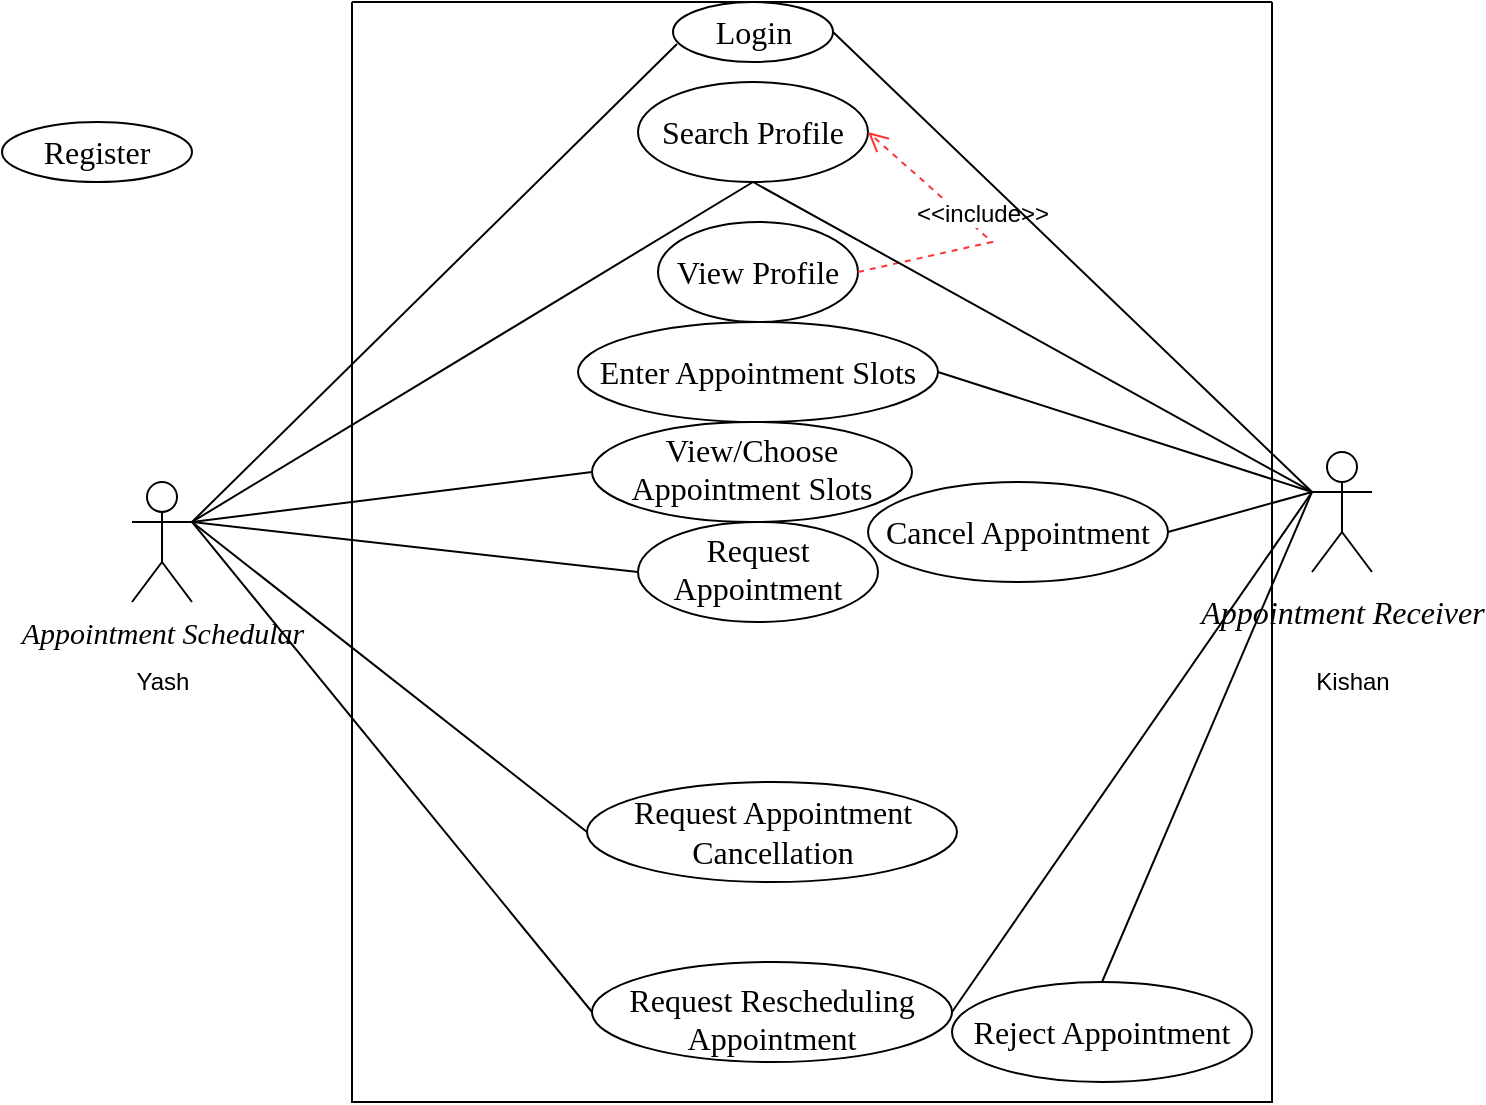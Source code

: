 <mxfile version="20.4.0" type="github">
  <diagram id="lvOmDgzRvjtnipGTjZTB" name="Page-1">
    <mxGraphModel dx="1038" dy="564" grid="1" gridSize="10" guides="1" tooltips="1" connect="1" arrows="1" fold="1" page="1" pageScale="1" pageWidth="850" pageHeight="1100" math="0" shadow="0">
      <root>
        <mxCell id="0" />
        <mxCell id="1" parent="0" />
        <mxCell id="_REt8d7B9zjdkL0efPJs-1" value="Appointment Schedular" style="shape=umlActor;verticalLabelPosition=bottom;verticalAlign=top;outlineConnect=0;fontFamily=Times New Roman;html=1;fontSize=15;horizontal=1;fontStyle=2" parent="1" vertex="1">
          <mxGeometry x="120" y="250" width="30" height="60" as="geometry" />
        </mxCell>
        <mxCell id="_REt8d7B9zjdkL0efPJs-2" value="" style="swimlane;startSize=0;" parent="1" vertex="1">
          <mxGeometry x="230" y="10" width="460" height="550" as="geometry">
            <mxRectangle x="170" y="60" width="50" height="40" as="alternateBounds" />
          </mxGeometry>
        </mxCell>
        <mxCell id="_REt8d7B9zjdkL0efPJs-4" value="&lt;div&gt;Search Profile&lt;/div&gt;" style="ellipse;whiteSpace=wrap;html=1;fontFamily=Times New Roman;fontSize=16;" parent="_REt8d7B9zjdkL0efPJs-2" vertex="1">
          <mxGeometry x="143" y="40" width="115" height="50" as="geometry" />
        </mxCell>
        <mxCell id="_REt8d7B9zjdkL0efPJs-6" value="&lt;div&gt;View Profile&lt;/div&gt;" style="ellipse;whiteSpace=wrap;html=1;fontFamily=Times New Roman;fontSize=16;verticalAlign=middle;" parent="_REt8d7B9zjdkL0efPJs-2" vertex="1">
          <mxGeometry x="153" y="110" width="100" height="50" as="geometry" />
        </mxCell>
        <mxCell id="_REt8d7B9zjdkL0efPJs-7" value="Reject Appointment" style="ellipse;whiteSpace=wrap;html=1;fontFamily=Times New Roman;fontSize=16;verticalAlign=middle;" parent="_REt8d7B9zjdkL0efPJs-2" vertex="1">
          <mxGeometry x="300" y="490" width="150" height="50" as="geometry" />
        </mxCell>
        <mxCell id="_REt8d7B9zjdkL0efPJs-9" value="Request Rescheduling Appointment" style="ellipse;whiteSpace=wrap;html=1;fontFamily=Times New Roman;fontSize=16;verticalAlign=bottom;" parent="_REt8d7B9zjdkL0efPJs-2" vertex="1">
          <mxGeometry x="120" y="480" width="180" height="50" as="geometry" />
        </mxCell>
        <mxCell id="_REt8d7B9zjdkL0efPJs-10" value="Request Appointment Cancellation" style="ellipse;whiteSpace=wrap;html=1;fontFamily=Times New Roman;fontSize=16;" parent="_REt8d7B9zjdkL0efPJs-2" vertex="1">
          <mxGeometry x="117.5" y="390" width="185" height="50" as="geometry" />
        </mxCell>
        <mxCell id="_REt8d7B9zjdkL0efPJs-11" value="Enter Appointment Slots" style="ellipse;whiteSpace=wrap;html=1;fontFamily=Times New Roman;fontSize=16;verticalAlign=middle;" parent="_REt8d7B9zjdkL0efPJs-2" vertex="1">
          <mxGeometry x="113" y="160" width="180" height="50" as="geometry" />
        </mxCell>
        <mxCell id="_REt8d7B9zjdkL0efPJs-12" value="Login" style="ellipse;whiteSpace=wrap;html=1;fontFamily=Times New Roman;fontSize=16;verticalAlign=middle;spacing=0;" parent="_REt8d7B9zjdkL0efPJs-2" vertex="1">
          <mxGeometry x="160.5" width="80" height="30" as="geometry" />
        </mxCell>
        <mxCell id="eb6TFfp-bG-CCK0Az0Hd-1" value="&amp;lt;&amp;lt;include&amp;gt;&amp;gt;" style="verticalAlign=bottom;endArrow=open;dashed=1;endSize=8;rounded=0;fontSize=12;entryX=1;entryY=0.5;entryDx=0;entryDy=0;fontColor=#000000;labelBorderColor=none;html=1;strokeColor=#FF3333;exitX=1;exitY=0.5;exitDx=0;exitDy=0;" parent="_REt8d7B9zjdkL0efPJs-2" source="_REt8d7B9zjdkL0efPJs-6" target="_REt8d7B9zjdkL0efPJs-4" edge="1">
          <mxGeometry relative="1" as="geometry">
            <mxPoint x="270" y="120" as="sourcePoint" />
            <mxPoint x="170" y="270" as="targetPoint" />
            <Array as="points">
              <mxPoint x="320" y="120" />
            </Array>
          </mxGeometry>
        </mxCell>
        <mxCell id="_REt8d7B9zjdkL0efPJs-5" value="View/Choose Appointment Slots" style="ellipse;whiteSpace=wrap;html=1;fontFamily=Times New Roman;fontSize=16;verticalAlign=top;spacing=0;" parent="_REt8d7B9zjdkL0efPJs-2" vertex="1">
          <mxGeometry x="120" y="210" width="160" height="50" as="geometry" />
        </mxCell>
        <mxCell id="_REt8d7B9zjdkL0efPJs-8" value="Request Appointment" style="ellipse;whiteSpace=wrap;html=1;fontFamily=Times New Roman;fontSize=16;verticalAlign=top;spacing=0;" parent="_REt8d7B9zjdkL0efPJs-2" vertex="1">
          <mxGeometry x="143" y="260" width="120" height="50" as="geometry" />
        </mxCell>
        <mxCell id="eb6TFfp-bG-CCK0Az0Hd-5" value="Cancel Appointment" style="ellipse;whiteSpace=wrap;html=1;fontFamily=Times New Roman;fontSize=16;verticalAlign=middle;" parent="_REt8d7B9zjdkL0efPJs-2" vertex="1">
          <mxGeometry x="258" y="240" width="150" height="50" as="geometry" />
        </mxCell>
        <mxCell id="_REt8d7B9zjdkL0efPJs-14" value="&lt;div&gt;Appointment Receiver&lt;/div&gt;&lt;div&gt;&lt;br&gt;&lt;/div&gt;" style="shape=umlActor;verticalLabelPosition=bottom;verticalAlign=middle;html=1;fontFamily=Times New Roman;fontSize=16;horizontal=1;fontStyle=2" parent="1" vertex="1">
          <mxGeometry x="710" y="235" width="30" height="60" as="geometry" />
        </mxCell>
        <mxCell id="_REt8d7B9zjdkL0efPJs-15" value="" style="endArrow=none;html=1;rounded=0;fontFamily=Times New Roman;fontSize=15;fontColor=#FF3333;exitX=1;exitY=0.5;exitDx=0;exitDy=0;entryX=0;entryY=0.333;entryDx=0;entryDy=0;entryPerimeter=0;" parent="1" source="_REt8d7B9zjdkL0efPJs-12" target="_REt8d7B9zjdkL0efPJs-14" edge="1">
          <mxGeometry width="50" height="50" relative="1" as="geometry">
            <mxPoint x="483" y="35" as="sourcePoint" />
            <mxPoint x="620" y="290" as="targetPoint" />
          </mxGeometry>
        </mxCell>
        <mxCell id="_REt8d7B9zjdkL0efPJs-16" value="" style="endArrow=none;html=1;rounded=0;fontFamily=Times New Roman;fontSize=15;fontColor=#FF3333;entryX=1;entryY=0.333;entryDx=0;entryDy=0;entryPerimeter=0;exitX=0;exitY=0.5;exitDx=0;exitDy=0;" parent="1" source="_REt8d7B9zjdkL0efPJs-8" target="_REt8d7B9zjdkL0efPJs-1" edge="1">
          <mxGeometry width="50" height="50" relative="1" as="geometry">
            <mxPoint x="290" y="330" as="sourcePoint" />
            <mxPoint x="340" y="280" as="targetPoint" />
          </mxGeometry>
        </mxCell>
        <mxCell id="_REt8d7B9zjdkL0efPJs-17" value="" style="endArrow=none;html=1;rounded=0;fontFamily=Times New Roman;fontSize=15;fontColor=#FF3333;exitX=0.5;exitY=0;exitDx=0;exitDy=0;entryX=0;entryY=0.333;entryDx=0;entryDy=0;entryPerimeter=0;" parent="1" source="_REt8d7B9zjdkL0efPJs-7" target="_REt8d7B9zjdkL0efPJs-14" edge="1">
          <mxGeometry width="50" height="50" relative="1" as="geometry">
            <mxPoint x="500" y="420" as="sourcePoint" />
            <mxPoint x="660" y="110" as="targetPoint" />
          </mxGeometry>
        </mxCell>
        <mxCell id="_REt8d7B9zjdkL0efPJs-18" value="" style="endArrow=none;html=1;rounded=0;fontFamily=Times New Roman;fontSize=15;fontColor=#FF3333;exitX=1;exitY=0.333;exitDx=0;exitDy=0;exitPerimeter=0;entryX=0.5;entryY=1;entryDx=0;entryDy=0;" parent="1" source="_REt8d7B9zjdkL0efPJs-1" target="_REt8d7B9zjdkL0efPJs-4" edge="1">
          <mxGeometry width="50" height="50" relative="1" as="geometry">
            <mxPoint x="310" y="180" as="sourcePoint" />
            <mxPoint x="360" y="130" as="targetPoint" />
          </mxGeometry>
        </mxCell>
        <mxCell id="_REt8d7B9zjdkL0efPJs-19" value="" style="endArrow=none;html=1;rounded=0;fontFamily=Times New Roman;fontSize=15;fontColor=#FF3333;entryX=0;entryY=0.333;entryDx=0;entryDy=0;entryPerimeter=0;exitX=0.5;exitY=1;exitDx=0;exitDy=0;" parent="1" source="_REt8d7B9zjdkL0efPJs-4" target="_REt8d7B9zjdkL0efPJs-14" edge="1">
          <mxGeometry width="50" height="50" relative="1" as="geometry">
            <mxPoint x="490" y="150" as="sourcePoint" />
            <mxPoint x="540" y="100" as="targetPoint" />
          </mxGeometry>
        </mxCell>
        <mxCell id="_REt8d7B9zjdkL0efPJs-22" value="" style="endArrow=none;html=1;rounded=0;fontFamily=Times New Roman;fontSize=15;fontColor=#FF3333;exitX=1;exitY=0.333;exitDx=0;exitDy=0;exitPerimeter=0;entryX=0;entryY=0.5;entryDx=0;entryDy=0;" parent="1" source="_REt8d7B9zjdkL0efPJs-1" target="_REt8d7B9zjdkL0efPJs-5" edge="1">
          <mxGeometry width="50" height="50" relative="1" as="geometry">
            <mxPoint x="380" y="280" as="sourcePoint" />
            <mxPoint x="330" y="265" as="targetPoint" />
          </mxGeometry>
        </mxCell>
        <mxCell id="_REt8d7B9zjdkL0efPJs-23" value="" style="endArrow=none;html=1;rounded=0;fontFamily=Times New Roman;fontSize=15;fontColor=#FF3333;exitX=1;exitY=0.333;exitDx=0;exitDy=0;exitPerimeter=0;entryX=0;entryY=0.5;entryDx=0;entryDy=0;" parent="1" source="_REt8d7B9zjdkL0efPJs-1" target="_REt8d7B9zjdkL0efPJs-9" edge="1">
          <mxGeometry width="50" height="50" relative="1" as="geometry">
            <mxPoint x="380" y="280" as="sourcePoint" />
            <mxPoint x="430" y="230" as="targetPoint" />
          </mxGeometry>
        </mxCell>
        <mxCell id="_REt8d7B9zjdkL0efPJs-24" value="" style="endArrow=none;html=1;rounded=0;fontFamily=Times New Roman;fontSize=15;fontColor=#FF3333;exitX=1;exitY=0.5;exitDx=0;exitDy=0;entryX=0;entryY=0.333;entryDx=0;entryDy=0;entryPerimeter=0;" parent="1" source="_REt8d7B9zjdkL0efPJs-9" target="_REt8d7B9zjdkL0efPJs-14" edge="1">
          <mxGeometry width="50" height="50" relative="1" as="geometry">
            <mxPoint x="520" y="180" as="sourcePoint" />
            <mxPoint x="800" y="160" as="targetPoint" />
          </mxGeometry>
        </mxCell>
        <mxCell id="_REt8d7B9zjdkL0efPJs-25" value="" style="endArrow=none;html=1;rounded=0;fontFamily=Times New Roman;fontSize=15;fontColor=#FF3333;exitX=0;exitY=0.5;exitDx=0;exitDy=0;entryX=1;entryY=0.333;entryDx=0;entryDy=0;entryPerimeter=0;" parent="1" source="_REt8d7B9zjdkL0efPJs-10" target="_REt8d7B9zjdkL0efPJs-1" edge="1">
          <mxGeometry width="50" height="50" relative="1" as="geometry">
            <mxPoint x="380" y="280" as="sourcePoint" />
            <mxPoint x="430" y="230" as="targetPoint" />
          </mxGeometry>
        </mxCell>
        <mxCell id="_REt8d7B9zjdkL0efPJs-26" value="" style="endArrow=none;html=1;rounded=0;fontFamily=Times New Roman;fontSize=15;fontColor=#FF3333;entryX=0;entryY=0.333;entryDx=0;entryDy=0;entryPerimeter=0;exitX=1;exitY=0.5;exitDx=0;exitDy=0;" parent="1" source="_REt8d7B9zjdkL0efPJs-11" target="_REt8d7B9zjdkL0efPJs-14" edge="1">
          <mxGeometry width="50" height="50" relative="1" as="geometry">
            <mxPoint x="380" y="280" as="sourcePoint" />
            <mxPoint x="430" y="230" as="targetPoint" />
          </mxGeometry>
        </mxCell>
        <mxCell id="_REt8d7B9zjdkL0efPJs-27" value="" style="endArrow=none;html=1;rounded=0;fontFamily=Times New Roman;fontSize=15;fontColor=#FF3333;exitX=1;exitY=0.333;exitDx=0;exitDy=0;exitPerimeter=0;entryX=0.025;entryY=0.7;entryDx=0;entryDy=0;entryPerimeter=0;" parent="1" source="_REt8d7B9zjdkL0efPJs-1" target="_REt8d7B9zjdkL0efPJs-12" edge="1">
          <mxGeometry width="50" height="50" relative="1" as="geometry">
            <mxPoint x="380" y="280" as="sourcePoint" />
            <mxPoint x="430" y="230" as="targetPoint" />
          </mxGeometry>
        </mxCell>
        <mxCell id="eb6TFfp-bG-CCK0Az0Hd-6" value="" style="endArrow=none;html=1;rounded=0;labelBorderColor=none;strokeColor=#000000;fontSize=12;fontColor=#000000;entryX=1;entryY=0.5;entryDx=0;entryDy=0;exitX=0;exitY=0.333;exitDx=0;exitDy=0;exitPerimeter=0;" parent="1" source="_REt8d7B9zjdkL0efPJs-14" target="eb6TFfp-bG-CCK0Az0Hd-5" edge="1">
          <mxGeometry width="50" height="50" relative="1" as="geometry">
            <mxPoint x="710" y="250" as="sourcePoint" />
            <mxPoint x="350" y="270" as="targetPoint" />
          </mxGeometry>
        </mxCell>
        <mxCell id="eb6TFfp-bG-CCK0Az0Hd-7" value="Yash" style="text;html=1;align=center;verticalAlign=middle;resizable=0;points=[];autosize=1;strokeColor=none;fillColor=none;fontSize=12;fontColor=#000000;" parent="1" vertex="1">
          <mxGeometry x="110" y="335" width="50" height="30" as="geometry" />
        </mxCell>
        <mxCell id="eb6TFfp-bG-CCK0Az0Hd-8" value="Kishan" style="text;html=1;align=center;verticalAlign=middle;resizable=0;points=[];autosize=1;strokeColor=none;fillColor=none;fontSize=12;fontColor=#000000;" parent="1" vertex="1">
          <mxGeometry x="700" y="335" width="60" height="30" as="geometry" />
        </mxCell>
        <mxCell id="Vucr46rVdtPYaVrwE5qU-1" value="&lt;div&gt;Register&lt;/div&gt;" style="ellipse;whiteSpace=wrap;html=1;fontFamily=Times New Roman;fontSize=16;verticalAlign=middle;spacing=0;" vertex="1" parent="1">
          <mxGeometry x="55" y="70" width="95" height="30" as="geometry" />
        </mxCell>
      </root>
    </mxGraphModel>
  </diagram>
</mxfile>
